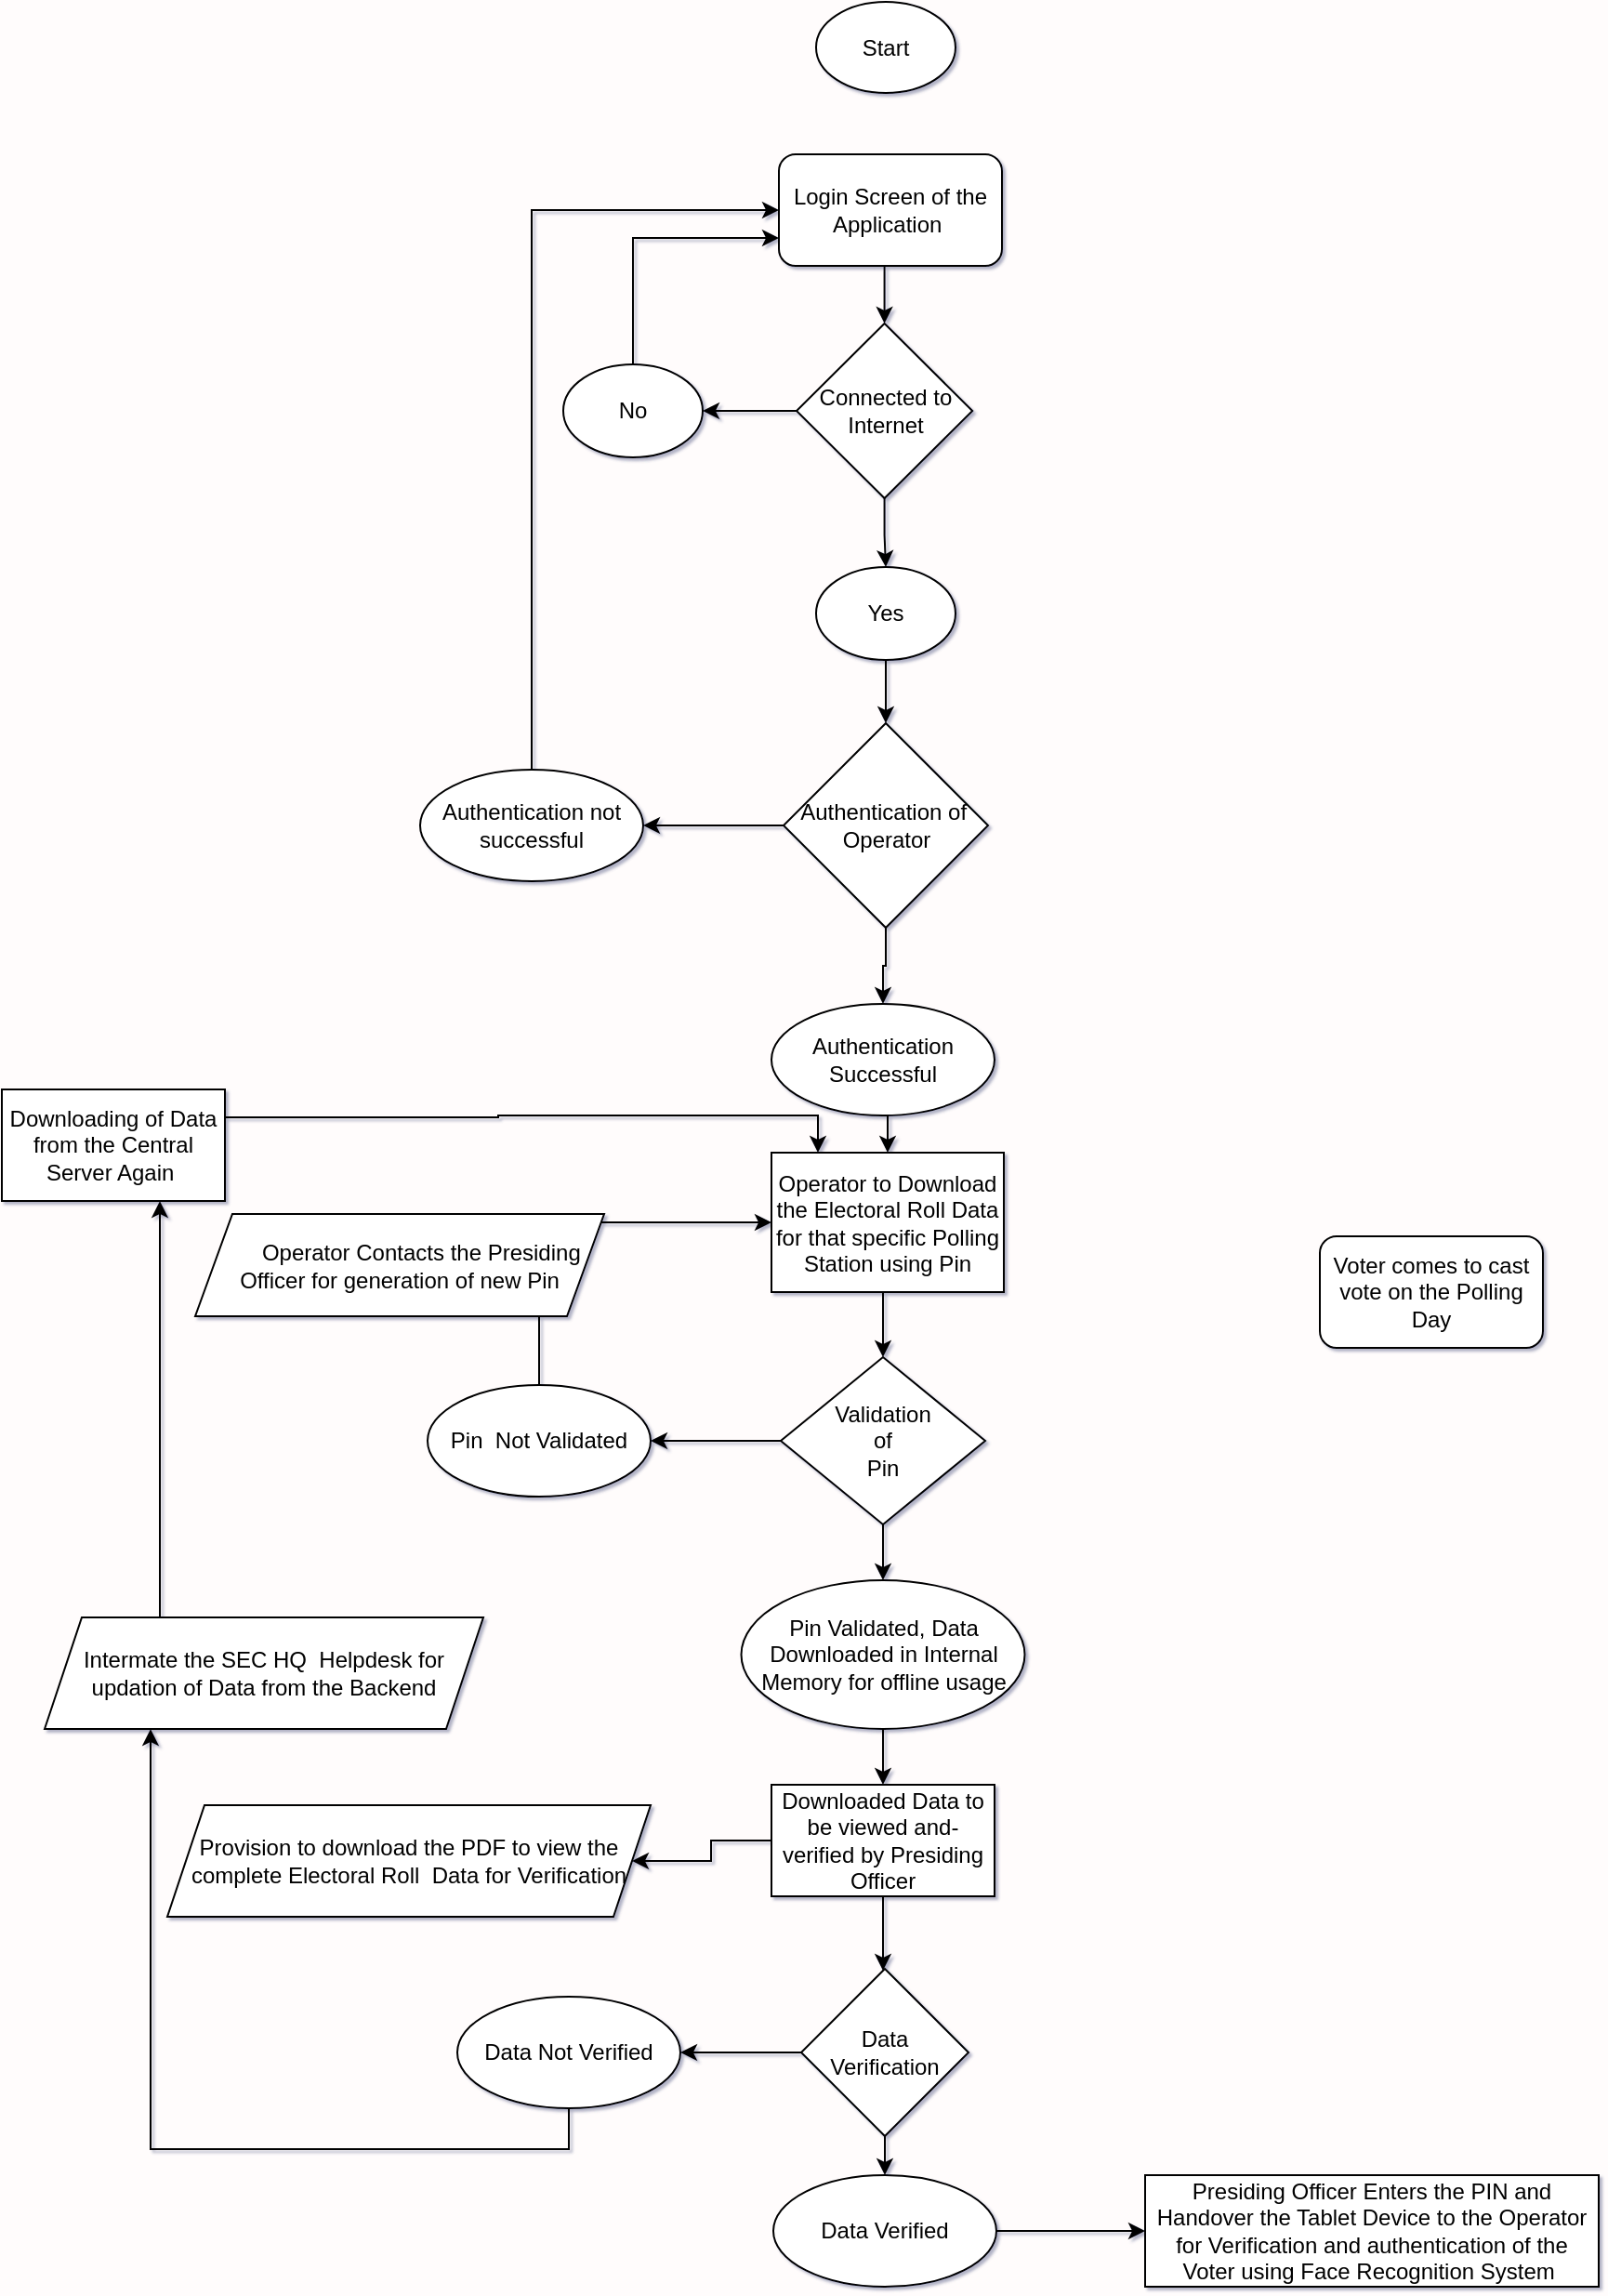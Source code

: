 <mxfile version="20.2.7" type="github" pages="2">
  <diagram name="Operator" id="c7558073-3199-34d8-9f00-42111426c3f3">
    <mxGraphModel dx="1776" dy="520" grid="1" gridSize="10" guides="1" tooltips="1" connect="1" arrows="1" fold="1" page="1" pageScale="1" pageWidth="827" pageHeight="1169" background="#FFFCFC" math="0" shadow="1">
      <root>
        <mxCell id="0" />
        <mxCell id="1" parent="0" />
        <mxCell id="mUlHBePX90zy0dekhjB--30" value="" style="group" parent="1" vertex="1" connectable="0">
          <mxGeometry x="-436" y="240" width="850" height="1229" as="geometry" />
        </mxCell>
        <mxCell id="GHdDQz3oRMxJ8-lzVNFq-96" value="Start" style="ellipse;whiteSpace=wrap;html=1;" parent="mUlHBePX90zy0dekhjB--30" vertex="1">
          <mxGeometry x="429" width="75" height="49" as="geometry" />
        </mxCell>
        <mxCell id="U76kP4Fe5ANsv7Z5IvLh-1" style="edgeStyle=orthogonalEdgeStyle;rounded=0;orthogonalLoop=1;jettySize=auto;html=1;exitX=0.5;exitY=1;exitDx=0;exitDy=0;entryX=0.5;entryY=0;entryDx=0;entryDy=0;" edge="1" parent="mUlHBePX90zy0dekhjB--30" source="GHdDQz3oRMxJ8-lzVNFq-98" target="mUlHBePX90zy0dekhjB--19">
          <mxGeometry relative="1" as="geometry" />
        </mxCell>
        <mxCell id="GHdDQz3oRMxJ8-lzVNFq-98" value="Login Screen of the Application&amp;nbsp;" style="rounded=1;whiteSpace=wrap;html=1;" parent="mUlHBePX90zy0dekhjB--30" vertex="1">
          <mxGeometry x="409" y="82" width="120" height="60" as="geometry" />
        </mxCell>
        <mxCell id="GHdDQz3oRMxJ8-lzVNFq-103" value="Authentication of&amp;nbsp;&lt;br&gt;Operator" style="rhombus;whiteSpace=wrap;html=1;" parent="mUlHBePX90zy0dekhjB--30" vertex="1">
          <mxGeometry x="411.5" y="388" width="110" height="110" as="geometry" />
        </mxCell>
        <mxCell id="mUlHBePX90zy0dekhjB--28" style="edgeStyle=orthogonalEdgeStyle;rounded=0;orthogonalLoop=1;jettySize=auto;html=1;exitX=0.5;exitY=0;exitDx=0;exitDy=0;entryX=0;entryY=0.5;entryDx=0;entryDy=0;fontSize=12;" parent="mUlHBePX90zy0dekhjB--30" source="GHdDQz3oRMxJ8-lzVNFq-106" target="GHdDQz3oRMxJ8-lzVNFq-98" edge="1">
          <mxGeometry relative="1" as="geometry" />
        </mxCell>
        <mxCell id="GHdDQz3oRMxJ8-lzVNFq-106" value="Authentication not successful" style="ellipse;whiteSpace=wrap;html=1;" parent="mUlHBePX90zy0dekhjB--30" vertex="1">
          <mxGeometry x="216" y="413" width="120" height="60" as="geometry" />
        </mxCell>
        <mxCell id="mUlHBePX90zy0dekhjB--25" style="edgeStyle=orthogonalEdgeStyle;rounded=0;orthogonalLoop=1;jettySize=auto;html=1;exitX=0;exitY=0.5;exitDx=0;exitDy=0;entryX=1;entryY=0.5;entryDx=0;entryDy=0;fontSize=12;" parent="mUlHBePX90zy0dekhjB--30" source="GHdDQz3oRMxJ8-lzVNFq-103" target="GHdDQz3oRMxJ8-lzVNFq-106" edge="1">
          <mxGeometry relative="1" as="geometry" />
        </mxCell>
        <mxCell id="mUlHBePX90zy0dekhjB--7" value="Intermate the SEC HQ&amp;nbsp; Helpdesk for updation of Data from the Backend" style="shape=parallelogram;perimeter=parallelogramPerimeter;whiteSpace=wrap;html=1;fixedSize=1;" parent="mUlHBePX90zy0dekhjB--30" vertex="1">
          <mxGeometry x="14" y="869" width="236" height="60" as="geometry" />
        </mxCell>
        <mxCell id="mUlHBePX90zy0dekhjB--16" value="" style="group;" parent="mUlHBePX90zy0dekhjB--30" vertex="1" connectable="0">
          <mxGeometry y="539" width="850" height="690" as="geometry" />
        </mxCell>
        <mxCell id="GHdDQz3oRMxJ8-lzVNFq-97" value="Voter comes to cast vote on the Polling Day" style="rounded=1;whiteSpace=wrap;html=1;" parent="mUlHBePX90zy0dekhjB--16" vertex="1">
          <mxGeometry x="700" y="125" width="120" height="60" as="geometry" />
        </mxCell>
        <mxCell id="GHdDQz3oRMxJ8-lzVNFq-100" value="Operator to Download the Electoral Roll Data for that specific Polling Station using Pin" style="rounded=0;whiteSpace=wrap;html=1;" parent="mUlHBePX90zy0dekhjB--16" vertex="1">
          <mxGeometry x="405" y="80" width="125" height="75" as="geometry" />
        </mxCell>
        <mxCell id="GHdDQz3oRMxJ8-lzVNFq-122" style="edgeStyle=orthogonalEdgeStyle;rounded=0;orthogonalLoop=1;jettySize=auto;html=1;exitX=0.5;exitY=1;exitDx=0;exitDy=0;entryX=0.5;entryY=0;entryDx=0;entryDy=0;fontSize=12;" parent="mUlHBePX90zy0dekhjB--16" source="GHdDQz3oRMxJ8-lzVNFq-104" target="GHdDQz3oRMxJ8-lzVNFq-100" edge="1">
          <mxGeometry relative="1" as="geometry" />
        </mxCell>
        <mxCell id="GHdDQz3oRMxJ8-lzVNFq-104" value="Authentication Successful" style="ellipse;whiteSpace=wrap;html=1;" parent="mUlHBePX90zy0dekhjB--16" vertex="1">
          <mxGeometry x="405" width="120" height="60" as="geometry" />
        </mxCell>
        <mxCell id="GHdDQz3oRMxJ8-lzVNFq-115" value="Validation&lt;br&gt;of&lt;br&gt;Pin" style="rhombus;whiteSpace=wrap;html=1;" parent="mUlHBePX90zy0dekhjB--16" vertex="1">
          <mxGeometry x="410" y="190" width="110" height="90" as="geometry" />
        </mxCell>
        <mxCell id="GHdDQz3oRMxJ8-lzVNFq-123" style="edgeStyle=orthogonalEdgeStyle;rounded=0;orthogonalLoop=1;jettySize=auto;html=1;exitX=0.5;exitY=1;exitDx=0;exitDy=0;entryX=0.5;entryY=0;entryDx=0;entryDy=0;fontSize=12;" parent="mUlHBePX90zy0dekhjB--16" source="GHdDQz3oRMxJ8-lzVNFq-100" target="GHdDQz3oRMxJ8-lzVNFq-115" edge="1">
          <mxGeometry relative="1" as="geometry" />
        </mxCell>
        <mxCell id="GHdDQz3oRMxJ8-lzVNFq-120" style="edgeStyle=orthogonalEdgeStyle;rounded=0;orthogonalLoop=1;jettySize=auto;html=1;exitX=0.5;exitY=0;exitDx=0;exitDy=0;entryX=0;entryY=0.5;entryDx=0;entryDy=0;fontSize=12;" parent="mUlHBePX90zy0dekhjB--16" source="GHdDQz3oRMxJ8-lzVNFq-116" target="GHdDQz3oRMxJ8-lzVNFq-100" edge="1">
          <mxGeometry relative="1" as="geometry" />
        </mxCell>
        <mxCell id="GHdDQz3oRMxJ8-lzVNFq-116" value="Pin&amp;nbsp; Not Validated" style="ellipse;whiteSpace=wrap;html=1;" parent="mUlHBePX90zy0dekhjB--16" vertex="1">
          <mxGeometry x="220" y="205" width="120" height="60" as="geometry" />
        </mxCell>
        <mxCell id="GHdDQz3oRMxJ8-lzVNFq-117" value="" style="edgeStyle=orthogonalEdgeStyle;rounded=0;orthogonalLoop=1;jettySize=auto;html=1;fontSize=12;" parent="mUlHBePX90zy0dekhjB--16" source="GHdDQz3oRMxJ8-lzVNFq-115" target="GHdDQz3oRMxJ8-lzVNFq-116" edge="1">
          <mxGeometry relative="1" as="geometry" />
        </mxCell>
        <mxCell id="GHdDQz3oRMxJ8-lzVNFq-118" value="Pin Validated, Data Downloaded in Internal Memory for offline usage" style="ellipse;whiteSpace=wrap;html=1;" parent="mUlHBePX90zy0dekhjB--16" vertex="1">
          <mxGeometry x="388.75" y="310" width="152.5" height="80" as="geometry" />
        </mxCell>
        <mxCell id="GHdDQz3oRMxJ8-lzVNFq-119" value="" style="edgeStyle=orthogonalEdgeStyle;rounded=0;orthogonalLoop=1;jettySize=auto;html=1;fontSize=12;" parent="mUlHBePX90zy0dekhjB--16" source="GHdDQz3oRMxJ8-lzVNFq-115" target="GHdDQz3oRMxJ8-lzVNFq-118" edge="1">
          <mxGeometry relative="1" as="geometry" />
        </mxCell>
        <mxCell id="GHdDQz3oRMxJ8-lzVNFq-121" value="&amp;nbsp; &amp;nbsp; &amp;nbsp; &amp;nbsp;Operator Contacts the Presiding Officer for generation of new Pin" style="shape=parallelogram;perimeter=parallelogramPerimeter;whiteSpace=wrap;html=1;fixedSize=1;fontSize=12;" parent="mUlHBePX90zy0dekhjB--16" vertex="1">
          <mxGeometry x="95" y="113" width="220" height="55" as="geometry" />
        </mxCell>
        <mxCell id="mUlHBePX90zy0dekhjB--2" style="edgeStyle=orthogonalEdgeStyle;rounded=0;orthogonalLoop=1;jettySize=auto;html=1;exitX=0.5;exitY=1;exitDx=0;exitDy=0;fontSize=12;" parent="mUlHBePX90zy0dekhjB--16" source="GHdDQz3oRMxJ8-lzVNFq-128" edge="1">
          <mxGeometry relative="1" as="geometry">
            <mxPoint x="465" y="520" as="targetPoint" />
          </mxGeometry>
        </mxCell>
        <mxCell id="GHdDQz3oRMxJ8-lzVNFq-128" value="Downloaded Data to be viewed and- verified by Presiding Officer" style="rounded=0;whiteSpace=wrap;html=1;fontSize=12;" parent="mUlHBePX90zy0dekhjB--16" vertex="1">
          <mxGeometry x="405" y="420" width="120" height="60" as="geometry" />
        </mxCell>
        <mxCell id="GHdDQz3oRMxJ8-lzVNFq-130" style="edgeStyle=orthogonalEdgeStyle;rounded=0;orthogonalLoop=1;jettySize=auto;html=1;exitX=0.5;exitY=1;exitDx=0;exitDy=0;entryX=0.5;entryY=0;entryDx=0;entryDy=0;fontSize=12;" parent="mUlHBePX90zy0dekhjB--16" source="GHdDQz3oRMxJ8-lzVNFq-118" target="GHdDQz3oRMxJ8-lzVNFq-128" edge="1">
          <mxGeometry relative="1" as="geometry" />
        </mxCell>
        <mxCell id="GHdDQz3oRMxJ8-lzVNFq-129" value="Provision to download the PDF to view the complete Electoral Roll&amp;nbsp; Data for Verification" style="shape=parallelogram;perimeter=parallelogramPerimeter;whiteSpace=wrap;html=1;fixedSize=1;fontSize=12;" parent="mUlHBePX90zy0dekhjB--16" vertex="1">
          <mxGeometry x="80" y="431" width="260" height="60" as="geometry" />
        </mxCell>
        <mxCell id="GHdDQz3oRMxJ8-lzVNFq-133" style="edgeStyle=orthogonalEdgeStyle;rounded=0;orthogonalLoop=1;jettySize=auto;html=1;exitX=0;exitY=0.5;exitDx=0;exitDy=0;entryX=1;entryY=0.5;entryDx=0;entryDy=0;fontSize=12;" parent="mUlHBePX90zy0dekhjB--16" source="GHdDQz3oRMxJ8-lzVNFq-128" target="GHdDQz3oRMxJ8-lzVNFq-129" edge="1">
          <mxGeometry relative="1" as="geometry" />
        </mxCell>
        <mxCell id="mUlHBePX90zy0dekhjB--1" value="Data &lt;br&gt;Verification" style="rhombus;whiteSpace=wrap;html=1;fontSize=12;" parent="mUlHBePX90zy0dekhjB--16" vertex="1">
          <mxGeometry x="421" y="519" width="90" height="90" as="geometry" />
        </mxCell>
        <mxCell id="mUlHBePX90zy0dekhjB--3" value="Data Not Verified" style="ellipse;whiteSpace=wrap;html=1;" parent="mUlHBePX90zy0dekhjB--16" vertex="1">
          <mxGeometry x="236" y="534" width="120" height="60" as="geometry" />
        </mxCell>
        <mxCell id="mUlHBePX90zy0dekhjB--4" value="" style="edgeStyle=orthogonalEdgeStyle;rounded=0;orthogonalLoop=1;jettySize=auto;html=1;fontSize=12;" parent="mUlHBePX90zy0dekhjB--16" source="mUlHBePX90zy0dekhjB--1" target="mUlHBePX90zy0dekhjB--3" edge="1">
          <mxGeometry relative="1" as="geometry" />
        </mxCell>
        <mxCell id="mUlHBePX90zy0dekhjB--5" value="Data Verified" style="ellipse;whiteSpace=wrap;html=1;" parent="mUlHBePX90zy0dekhjB--16" vertex="1">
          <mxGeometry x="406" y="630" width="120" height="60" as="geometry" />
        </mxCell>
        <mxCell id="mUlHBePX90zy0dekhjB--6" value="" style="edgeStyle=orthogonalEdgeStyle;rounded=0;orthogonalLoop=1;jettySize=auto;html=1;fontSize=12;" parent="mUlHBePX90zy0dekhjB--16" source="mUlHBePX90zy0dekhjB--1" target="mUlHBePX90zy0dekhjB--5" edge="1">
          <mxGeometry relative="1" as="geometry" />
        </mxCell>
        <mxCell id="mUlHBePX90zy0dekhjB--11" style="edgeStyle=orthogonalEdgeStyle;rounded=0;orthogonalLoop=1;jettySize=auto;html=1;exitX=1;exitY=0.25;exitDx=0;exitDy=0;entryX=0.2;entryY=0;entryDx=0;entryDy=0;entryPerimeter=0;fontSize=12;" parent="mUlHBePX90zy0dekhjB--16" source="mUlHBePX90zy0dekhjB--9" target="GHdDQz3oRMxJ8-lzVNFq-100" edge="1">
          <mxGeometry relative="1" as="geometry" />
        </mxCell>
        <mxCell id="mUlHBePX90zy0dekhjB--12" value="Presiding Officer Enters the PIN and Handover the Tablet Device to the Operator for Verification and authentication of the Voter using Face Recognition System&amp;nbsp;" style="whiteSpace=wrap;html=1;" parent="mUlHBePX90zy0dekhjB--16" vertex="1">
          <mxGeometry x="606" y="630" width="244" height="60" as="geometry" />
        </mxCell>
        <mxCell id="mUlHBePX90zy0dekhjB--13" value="" style="edgeStyle=orthogonalEdgeStyle;rounded=0;orthogonalLoop=1;jettySize=auto;html=1;fontSize=12;" parent="mUlHBePX90zy0dekhjB--16" source="mUlHBePX90zy0dekhjB--5" target="mUlHBePX90zy0dekhjB--12" edge="1">
          <mxGeometry relative="1" as="geometry" />
        </mxCell>
        <mxCell id="mUlHBePX90zy0dekhjB--9" value="Downloading of Data from the Central Server Again&amp;nbsp;" style="whiteSpace=wrap;html=1;" parent="mUlHBePX90zy0dekhjB--16" vertex="1">
          <mxGeometry x="-9" y="46" width="120" height="60" as="geometry" />
        </mxCell>
        <mxCell id="mUlHBePX90zy0dekhjB--29" style="edgeStyle=orthogonalEdgeStyle;rounded=0;orthogonalLoop=1;jettySize=auto;html=1;exitX=0.5;exitY=1;exitDx=0;exitDy=0;entryX=0.5;entryY=0;entryDx=0;entryDy=0;fontSize=12;" parent="mUlHBePX90zy0dekhjB--30" source="GHdDQz3oRMxJ8-lzVNFq-103" target="GHdDQz3oRMxJ8-lzVNFq-104" edge="1">
          <mxGeometry relative="1" as="geometry" />
        </mxCell>
        <mxCell id="mUlHBePX90zy0dekhjB--8" value="" style="edgeStyle=orthogonalEdgeStyle;rounded=0;orthogonalLoop=1;jettySize=auto;html=1;fontSize=12;" parent="mUlHBePX90zy0dekhjB--30" source="mUlHBePX90zy0dekhjB--3" target="mUlHBePX90zy0dekhjB--7" edge="1">
          <mxGeometry relative="1" as="geometry">
            <Array as="points">
              <mxPoint x="71" y="1155" />
            </Array>
          </mxGeometry>
        </mxCell>
        <mxCell id="mUlHBePX90zy0dekhjB--19" value="Connected to Internet" style="rhombus;whiteSpace=wrap;html=1;fontSize=12;" parent="mUlHBePX90zy0dekhjB--30" vertex="1">
          <mxGeometry x="418.5" y="173" width="94.59" height="94" as="geometry" />
        </mxCell>
        <mxCell id="mUlHBePX90zy0dekhjB--10" value="" style="edgeStyle=orthogonalEdgeStyle;rounded=0;orthogonalLoop=1;jettySize=auto;html=1;fontSize=12;" parent="mUlHBePX90zy0dekhjB--30" source="mUlHBePX90zy0dekhjB--7" target="mUlHBePX90zy0dekhjB--9" edge="1">
          <mxGeometry relative="1" as="geometry">
            <Array as="points">
              <mxPoint x="76" y="774" />
              <mxPoint x="76" y="774" />
            </Array>
          </mxGeometry>
        </mxCell>
        <mxCell id="mUlHBePX90zy0dekhjB--24" style="edgeStyle=orthogonalEdgeStyle;rounded=0;orthogonalLoop=1;jettySize=auto;html=1;exitX=0.5;exitY=1;exitDx=0;exitDy=0;entryX=0.5;entryY=0;entryDx=0;entryDy=0;fontSize=12;" parent="mUlHBePX90zy0dekhjB--30" source="mUlHBePX90zy0dekhjB--21" target="GHdDQz3oRMxJ8-lzVNFq-103" edge="1">
          <mxGeometry relative="1" as="geometry" />
        </mxCell>
        <mxCell id="mUlHBePX90zy0dekhjB--21" value="Yes" style="ellipse;whiteSpace=wrap;html=1;fontSize=12;" parent="mUlHBePX90zy0dekhjB--30" vertex="1">
          <mxGeometry x="429" y="304" width="75" height="50" as="geometry" />
        </mxCell>
        <mxCell id="mUlHBePX90zy0dekhjB--23" style="edgeStyle=orthogonalEdgeStyle;rounded=0;orthogonalLoop=1;jettySize=auto;html=1;exitX=0.5;exitY=1;exitDx=0;exitDy=0;fontSize=12;" parent="mUlHBePX90zy0dekhjB--30" source="mUlHBePX90zy0dekhjB--19" target="mUlHBePX90zy0dekhjB--21" edge="1">
          <mxGeometry relative="1" as="geometry" />
        </mxCell>
        <mxCell id="U76kP4Fe5ANsv7Z5IvLh-2" style="edgeStyle=orthogonalEdgeStyle;rounded=0;orthogonalLoop=1;jettySize=auto;html=1;exitX=0.5;exitY=0;exitDx=0;exitDy=0;entryX=0;entryY=0.75;entryDx=0;entryDy=0;" edge="1" parent="mUlHBePX90zy0dekhjB--30" source="mUlHBePX90zy0dekhjB--22" target="GHdDQz3oRMxJ8-lzVNFq-98">
          <mxGeometry relative="1" as="geometry" />
        </mxCell>
        <mxCell id="mUlHBePX90zy0dekhjB--22" value="No" style="ellipse;whiteSpace=wrap;html=1;fontSize=12;" parent="mUlHBePX90zy0dekhjB--30" vertex="1">
          <mxGeometry x="293" y="195" width="75" height="50" as="geometry" />
        </mxCell>
        <mxCell id="mUlHBePX90zy0dekhjB--26" style="edgeStyle=orthogonalEdgeStyle;rounded=0;orthogonalLoop=1;jettySize=auto;html=1;exitX=0;exitY=0.5;exitDx=0;exitDy=0;entryX=1;entryY=0.5;entryDx=0;entryDy=0;fontSize=12;" parent="mUlHBePX90zy0dekhjB--30" source="mUlHBePX90zy0dekhjB--19" target="mUlHBePX90zy0dekhjB--22" edge="1">
          <mxGeometry relative="1" as="geometry" />
        </mxCell>
      </root>
    </mxGraphModel>
  </diagram>
  <diagram id="RlYxuOjdtr7DHh3LUo6h" name="Voter">
    <mxGraphModel dx="1220" dy="669" grid="1" gridSize="10" guides="1" tooltips="1" connect="1" arrows="1" fold="1" page="1" pageScale="1" pageWidth="850" pageHeight="1100" background="none" math="0" shadow="1">
      <root>
        <mxCell id="0" />
        <mxCell id="1" parent="0" />
        <mxCell id="zMOr3xyqeq_bbGQRhSPb-4" value="" style="edgeStyle=orthogonalEdgeStyle;rounded=0;orthogonalLoop=1;jettySize=auto;html=1;" edge="1" parent="1" source="zMOr3xyqeq_bbGQRhSPb-2" target="zMOr3xyqeq_bbGQRhSPb-3">
          <mxGeometry relative="1" as="geometry" />
        </mxCell>
        <mxCell id="zMOr3xyqeq_bbGQRhSPb-2" value="Voter Visits the Polling Booth for casting Vote" style="ellipse;whiteSpace=wrap;html=1;fillColor=#ffe6cc;strokeColor=#d79b00;" vertex="1" parent="1">
          <mxGeometry x="360" y="20" width="120" height="80" as="geometry" />
        </mxCell>
        <mxCell id="zMOr3xyqeq_bbGQRhSPb-8" value="" style="edgeStyle=orthogonalEdgeStyle;rounded=0;orthogonalLoop=1;jettySize=auto;html=1;" edge="1" parent="1" source="zMOr3xyqeq_bbGQRhSPb-3" target="zMOr3xyqeq_bbGQRhSPb-7">
          <mxGeometry relative="1" as="geometry" />
        </mxCell>
        <mxCell id="zMOr3xyqeq_bbGQRhSPb-10" value="" style="edgeStyle=orthogonalEdgeStyle;rounded=0;orthogonalLoop=1;jettySize=auto;html=1;" edge="1" parent="1" source="zMOr3xyqeq_bbGQRhSPb-3" target="zMOr3xyqeq_bbGQRhSPb-9">
          <mxGeometry relative="1" as="geometry" />
        </mxCell>
        <mxCell id="zMOr3xyqeq_bbGQRhSPb-12" value="" style="edgeStyle=orthogonalEdgeStyle;rounded=0;orthogonalLoop=1;jettySize=auto;html=1;" edge="1" parent="1" source="zMOr3xyqeq_bbGQRhSPb-3" target="zMOr3xyqeq_bbGQRhSPb-11">
          <mxGeometry relative="1" as="geometry" />
        </mxCell>
        <mxCell id="zMOr3xyqeq_bbGQRhSPb-3" value="EPIC Number /&lt;br&gt;Voting Slip Available&amp;nbsp;" style="rhombus;whiteSpace=wrap;html=1;" vertex="1" parent="1">
          <mxGeometry x="350" y="140" width="140" height="120" as="geometry" />
        </mxCell>
        <mxCell id="zMOr3xyqeq_bbGQRhSPb-7" value="Operator asks for EPIC Number or Voter Slip for verifying the candidate in the Electoral Roll Data" style="shape=parallelogram;perimeter=parallelogramPerimeter;whiteSpace=wrap;html=1;fixedSize=1;" vertex="1" parent="1">
          <mxGeometry x="20" y="170" width="290" height="60" as="geometry" />
        </mxCell>
        <mxCell id="9AZgSfdLY5VxS2SZ-R8a-2" value="" style="edgeStyle=orthogonalEdgeStyle;rounded=0;orthogonalLoop=1;jettySize=auto;html=1;" edge="1" parent="1" source="zMOr3xyqeq_bbGQRhSPb-9" target="9AZgSfdLY5VxS2SZ-R8a-1">
          <mxGeometry relative="1" as="geometry" />
        </mxCell>
        <mxCell id="zMOr3xyqeq_bbGQRhSPb-9" value="Not Available" style="ellipse;whiteSpace=wrap;html=1;" vertex="1" parent="1">
          <mxGeometry x="540" y="170" width="120" height="60" as="geometry" />
        </mxCell>
        <mxCell id="zMOr3xyqeq_bbGQRhSPb-14" value="" style="edgeStyle=orthogonalEdgeStyle;rounded=0;orthogonalLoop=1;jettySize=auto;html=1;" edge="1" parent="1" source="zMOr3xyqeq_bbGQRhSPb-11" target="zMOr3xyqeq_bbGQRhSPb-13">
          <mxGeometry relative="1" as="geometry" />
        </mxCell>
        <mxCell id="zMOr3xyqeq_bbGQRhSPb-11" value="Available" style="ellipse;whiteSpace=wrap;html=1;" vertex="1" parent="1">
          <mxGeometry x="360" y="310" width="120" height="60" as="geometry" />
        </mxCell>
        <mxCell id="zMOr3xyqeq_bbGQRhSPb-18" value="" style="edgeStyle=orthogonalEdgeStyle;rounded=0;orthogonalLoop=1;jettySize=auto;html=1;" edge="1" parent="1" source="zMOr3xyqeq_bbGQRhSPb-13" target="zMOr3xyqeq_bbGQRhSPb-17">
          <mxGeometry relative="1" as="geometry" />
        </mxCell>
        <mxCell id="zMOr3xyqeq_bbGQRhSPb-13" value="Operator Searches the EPIC Number or Voter Slip number in the Application" style="whiteSpace=wrap;html=1;" vertex="1" parent="1">
          <mxGeometry x="310" y="450" width="220" height="60" as="geometry" />
        </mxCell>
        <mxCell id="zMOr3xyqeq_bbGQRhSPb-20" value="" style="edgeStyle=orthogonalEdgeStyle;rounded=0;orthogonalLoop=1;jettySize=auto;html=1;" edge="1" parent="1" source="zMOr3xyqeq_bbGQRhSPb-17" target="zMOr3xyqeq_bbGQRhSPb-19">
          <mxGeometry relative="1" as="geometry" />
        </mxCell>
        <mxCell id="zMOr3xyqeq_bbGQRhSPb-22" value="" style="edgeStyle=orthogonalEdgeStyle;rounded=0;orthogonalLoop=1;jettySize=auto;html=1;" edge="1" parent="1" source="zMOr3xyqeq_bbGQRhSPb-17" target="zMOr3xyqeq_bbGQRhSPb-21">
          <mxGeometry relative="1" as="geometry" />
        </mxCell>
        <mxCell id="zMOr3xyqeq_bbGQRhSPb-17" value="Voter&amp;nbsp;&lt;br&gt;Found" style="rhombus;whiteSpace=wrap;html=1;" vertex="1" parent="1">
          <mxGeometry x="370" y="580" width="100" height="80" as="geometry" />
        </mxCell>
        <mxCell id="zMOr3xyqeq_bbGQRhSPb-24" value="" style="edgeStyle=orthogonalEdgeStyle;rounded=0;orthogonalLoop=1;jettySize=auto;html=1;" edge="1" parent="1" source="zMOr3xyqeq_bbGQRhSPb-19" target="zMOr3xyqeq_bbGQRhSPb-23">
          <mxGeometry relative="1" as="geometry" />
        </mxCell>
        <mxCell id="zMOr3xyqeq_bbGQRhSPb-19" value="Yes" style="ellipse;whiteSpace=wrap;html=1;" vertex="1" parent="1">
          <mxGeometry x="360" y="690" width="120" height="60" as="geometry" />
        </mxCell>
        <mxCell id="9AZgSfdLY5VxS2SZ-R8a-79" style="edgeStyle=orthogonalEdgeStyle;rounded=0;orthogonalLoop=1;jettySize=auto;html=1;exitX=1;exitY=0.5;exitDx=0;exitDy=0;entryX=0;entryY=0.5;entryDx=0;entryDy=0;" edge="1" parent="1" source="zMOr3xyqeq_bbGQRhSPb-21" target="9AZgSfdLY5VxS2SZ-R8a-7">
          <mxGeometry relative="1" as="geometry">
            <Array as="points">
              <mxPoint x="895" y="620" />
              <mxPoint x="895" y="1080" />
              <mxPoint x="1130" y="1080" />
            </Array>
          </mxGeometry>
        </mxCell>
        <mxCell id="zMOr3xyqeq_bbGQRhSPb-21" value="No" style="ellipse;whiteSpace=wrap;html=1;" vertex="1" parent="1">
          <mxGeometry x="540" y="590" width="120" height="60" as="geometry" />
        </mxCell>
        <mxCell id="zMOr3xyqeq_bbGQRhSPb-26" value="" style="edgeStyle=orthogonalEdgeStyle;rounded=0;orthogonalLoop=1;jettySize=auto;html=1;" edge="1" parent="1" source="zMOr3xyqeq_bbGQRhSPb-23" target="zMOr3xyqeq_bbGQRhSPb-25">
          <mxGeometry relative="1" as="geometry" />
        </mxCell>
        <mxCell id="zMOr3xyqeq_bbGQRhSPb-23" value="Operator Initiates the Authentication Process using the Mobile Application" style="whiteSpace=wrap;html=1;" vertex="1" parent="1">
          <mxGeometry x="315" y="790" width="210" height="60" as="geometry" />
        </mxCell>
        <mxCell id="zMOr3xyqeq_bbGQRhSPb-30" value="" style="edgeStyle=orthogonalEdgeStyle;rounded=0;orthogonalLoop=1;jettySize=auto;html=1;" edge="1" parent="1" source="zMOr3xyqeq_bbGQRhSPb-25" target="zMOr3xyqeq_bbGQRhSPb-29">
          <mxGeometry relative="1" as="geometry" />
        </mxCell>
        <mxCell id="zMOr3xyqeq_bbGQRhSPb-32" value="" style="edgeStyle=orthogonalEdgeStyle;rounded=0;orthogonalLoop=1;jettySize=auto;html=1;" edge="1" parent="1" source="zMOr3xyqeq_bbGQRhSPb-25" target="zMOr3xyqeq_bbGQRhSPb-31">
          <mxGeometry relative="1" as="geometry" />
        </mxCell>
        <mxCell id="zMOr3xyqeq_bbGQRhSPb-25" value="Photo Available" style="ellipse;whiteSpace=wrap;html=1;" vertex="1" parent="1">
          <mxGeometry x="360" y="900" width="120" height="60" as="geometry" />
        </mxCell>
        <mxCell id="9AZgSfdLY5VxS2SZ-R8a-28" value="" style="edgeStyle=orthogonalEdgeStyle;rounded=0;orthogonalLoop=1;jettySize=auto;html=1;" edge="1" parent="1" source="zMOr3xyqeq_bbGQRhSPb-29" target="9AZgSfdLY5VxS2SZ-R8a-27">
          <mxGeometry relative="1" as="geometry" />
        </mxCell>
        <mxCell id="zMOr3xyqeq_bbGQRhSPb-29" value="Yes" style="rhombus;whiteSpace=wrap;html=1;" vertex="1" parent="1">
          <mxGeometry x="380" y="1000" width="80" height="80" as="geometry" />
        </mxCell>
        <mxCell id="9AZgSfdLY5VxS2SZ-R8a-31" value="" style="edgeStyle=orthogonalEdgeStyle;rounded=0;orthogonalLoop=1;jettySize=auto;html=1;" edge="1" parent="1" source="zMOr3xyqeq_bbGQRhSPb-31" target="9AZgSfdLY5VxS2SZ-R8a-30">
          <mxGeometry relative="1" as="geometry" />
        </mxCell>
        <mxCell id="zMOr3xyqeq_bbGQRhSPb-31" value="No" style="ellipse;whiteSpace=wrap;html=1;" vertex="1" parent="1">
          <mxGeometry x="547.63" y="900" width="120" height="60" as="geometry" />
        </mxCell>
        <mxCell id="9AZgSfdLY5VxS2SZ-R8a-4" value="" style="edgeStyle=orthogonalEdgeStyle;rounded=0;orthogonalLoop=1;jettySize=auto;html=1;" edge="1" parent="1" source="9AZgSfdLY5VxS2SZ-R8a-1" target="9AZgSfdLY5VxS2SZ-R8a-3">
          <mxGeometry relative="1" as="geometry" />
        </mxCell>
        <mxCell id="9AZgSfdLY5VxS2SZ-R8a-23" style="edgeStyle=orthogonalEdgeStyle;rounded=0;orthogonalLoop=1;jettySize=auto;html=1;exitX=0.5;exitY=1;exitDx=0;exitDy=0;entryX=1;entryY=0.5;entryDx=0;entryDy=0;" edge="1" parent="1" source="9AZgSfdLY5VxS2SZ-R8a-1" target="zMOr3xyqeq_bbGQRhSPb-19">
          <mxGeometry relative="1" as="geometry" />
        </mxCell>
        <mxCell id="9AZgSfdLY5VxS2SZ-R8a-1" value="Search the candidate in the Electoral Data based on name, age, photo etc." style="whiteSpace=wrap;html=1;" vertex="1" parent="1">
          <mxGeometry x="740" y="170" width="160" height="60" as="geometry" />
        </mxCell>
        <mxCell id="9AZgSfdLY5VxS2SZ-R8a-8" value="" style="edgeStyle=orthogonalEdgeStyle;rounded=0;orthogonalLoop=1;jettySize=auto;html=1;" edge="1" parent="1" source="9AZgSfdLY5VxS2SZ-R8a-3" target="9AZgSfdLY5VxS2SZ-R8a-7">
          <mxGeometry relative="1" as="geometry" />
        </mxCell>
        <mxCell id="9AZgSfdLY5VxS2SZ-R8a-3" value="Voter Not Found" style="ellipse;whiteSpace=wrap;html=1;" vertex="1" parent="1">
          <mxGeometry x="1000" y="170" width="120" height="60" as="geometry" />
        </mxCell>
        <mxCell id="9AZgSfdLY5VxS2SZ-R8a-24" value="Voter Found" style="ellipse;whiteSpace=wrap;html=1;" vertex="1" parent="1">
          <mxGeometry x="760" y="465" width="120" height="80" as="geometry" />
        </mxCell>
        <mxCell id="9AZgSfdLY5VxS2SZ-R8a-85" style="edgeStyle=orthogonalEdgeStyle;rounded=0;orthogonalLoop=1;jettySize=auto;html=1;exitX=0.5;exitY=1;exitDx=0;exitDy=0;entryX=0.5;entryY=0;entryDx=0;entryDy=0;" edge="1" parent="1" source="9AZgSfdLY5VxS2SZ-R8a-27" target="9AZgSfdLY5VxS2SZ-R8a-76">
          <mxGeometry relative="1" as="geometry" />
        </mxCell>
        <mxCell id="9AZgSfdLY5VxS2SZ-R8a-27" value="Capture the Photo&amp;nbsp;" style="whiteSpace=wrap;html=1;" vertex="1" parent="1">
          <mxGeometry x="360" y="1120" width="120" height="40" as="geometry" />
        </mxCell>
        <mxCell id="9AZgSfdLY5VxS2SZ-R8a-77" style="edgeStyle=orthogonalEdgeStyle;rounded=0;orthogonalLoop=1;jettySize=auto;html=1;exitX=1;exitY=0.5;exitDx=0;exitDy=0;" edge="1" parent="1" source="9AZgSfdLY5VxS2SZ-R8a-30">
          <mxGeometry relative="1" as="geometry">
            <mxPoint x="1130" y="1020" as="targetPoint" />
          </mxGeometry>
        </mxCell>
        <mxCell id="9AZgSfdLY5VxS2SZ-R8a-30" value="Capture the Photo of the Voter&amp;nbsp;" style="whiteSpace=wrap;html=1;" vertex="1" parent="1">
          <mxGeometry x="730" y="950" width="250" height="100" as="geometry" />
        </mxCell>
        <mxCell id="9AZgSfdLY5VxS2SZ-R8a-75" value="" style="edgeStyle=orthogonalEdgeStyle;rounded=0;orthogonalLoop=1;jettySize=auto;html=1;" edge="1" parent="1" source="9AZgSfdLY5VxS2SZ-R8a-59" target="9AZgSfdLY5VxS2SZ-R8a-74">
          <mxGeometry relative="1" as="geometry" />
        </mxCell>
        <mxCell id="9AZgSfdLY5VxS2SZ-R8a-82" style="edgeStyle=orthogonalEdgeStyle;rounded=0;orthogonalLoop=1;jettySize=auto;html=1;exitX=1;exitY=0.5;exitDx=0;exitDy=0;entryX=0.5;entryY=0;entryDx=0;entryDy=0;" edge="1" parent="1" source="9AZgSfdLY5VxS2SZ-R8a-59" target="9AZgSfdLY5VxS2SZ-R8a-81">
          <mxGeometry relative="1" as="geometry" />
        </mxCell>
        <mxCell id="9AZgSfdLY5VxS2SZ-R8a-59" value="Perform Authentication i.e. Match the Captured Photo with the EPIC PHOTO" style="whiteSpace=wrap;html=1;" vertex="1" parent="1">
          <mxGeometry x="305.5" y="1470" width="229" height="94.5" as="geometry" />
        </mxCell>
        <mxCell id="9AZgSfdLY5VxS2SZ-R8a-63" style="edgeStyle=orthogonalEdgeStyle;rounded=0;orthogonalLoop=1;jettySize=auto;html=1;exitX=0.5;exitY=1;exitDx=0;exitDy=0;entryX=0.5;entryY=0;entryDx=0;entryDy=0;" edge="1" parent="1" source="9AZgSfdLY5VxS2SZ-R8a-61" target="9AZgSfdLY5VxS2SZ-R8a-59">
          <mxGeometry relative="1" as="geometry" />
        </mxCell>
        <mxCell id="9AZgSfdLY5VxS2SZ-R8a-61" value="Internet Available" style="ellipse;whiteSpace=wrap;html=1;" vertex="1" parent="1">
          <mxGeometry x="360" y="1360" width="120" height="60" as="geometry" />
        </mxCell>
        <mxCell id="VhGnKwX6kAZQi_XrQKIG-2" style="edgeStyle=orthogonalEdgeStyle;rounded=0;orthogonalLoop=1;jettySize=auto;html=1;exitX=0.5;exitY=1;exitDx=0;exitDy=0;entryX=0.302;entryY=-0.035;entryDx=0;entryDy=0;entryPerimeter=0;" edge="1" parent="1" source="9AZgSfdLY5VxS2SZ-R8a-74" target="9AZgSfdLY5VxS2SZ-R8a-87">
          <mxGeometry relative="1" as="geometry" />
        </mxCell>
        <mxCell id="9AZgSfdLY5VxS2SZ-R8a-74" value="If the Photo matches with the existing EPIC PHOTO" style="ellipse;whiteSpace=wrap;html=1;" vertex="1" parent="1">
          <mxGeometry x="287.25" y="1620" width="265.5" height="78.25" as="geometry" />
        </mxCell>
        <mxCell id="VhGnKwX6kAZQi_XrQKIG-1" style="edgeStyle=orthogonalEdgeStyle;rounded=0;orthogonalLoop=1;jettySize=auto;html=1;exitX=0.5;exitY=1;exitDx=0;exitDy=0;entryX=0.5;entryY=0;entryDx=0;entryDy=0;" edge="1" parent="1" source="9AZgSfdLY5VxS2SZ-R8a-76" target="9AZgSfdLY5VxS2SZ-R8a-61">
          <mxGeometry relative="1" as="geometry" />
        </mxCell>
        <mxCell id="VhGnKwX6kAZQi_XrQKIG-11" style="edgeStyle=orthogonalEdgeStyle;rounded=0;orthogonalLoop=1;jettySize=auto;html=1;exitX=1;exitY=0.5;exitDx=0;exitDy=0;entryX=0;entryY=0.5;entryDx=0;entryDy=0;" edge="1" parent="1" source="9AZgSfdLY5VxS2SZ-R8a-76" target="VhGnKwX6kAZQi_XrQKIG-9">
          <mxGeometry relative="1" as="geometry" />
        </mxCell>
        <mxCell id="9AZgSfdLY5VxS2SZ-R8a-76" value="check for Internet Connectivity" style="rhombus;whiteSpace=wrap;html=1;" vertex="1" parent="1">
          <mxGeometry x="350" y="1210" width="140" height="95" as="geometry" />
        </mxCell>
        <mxCell id="9AZgSfdLY5VxS2SZ-R8a-78" value="" style="group" vertex="1" connectable="0" parent="1">
          <mxGeometry x="1090" y="978.25" width="1300" height="720" as="geometry" />
        </mxCell>
        <mxCell id="9AZgSfdLY5VxS2SZ-R8a-7" value="Register the Voter by capturing the Photo along with document proof like Aadhaar card,, pan card , time of registration and lace or polling booth where registered." style="whiteSpace=wrap;html=1;fillColor=#e1d5e7;strokeColor=#9673a6;" vertex="1" parent="9AZgSfdLY5VxS2SZ-R8a-78">
          <mxGeometry width="360" height="130" as="geometry" />
        </mxCell>
        <mxCell id="9AZgSfdLY5VxS2SZ-R8a-9" value="check for Internet Connectivity" style="rhombus;whiteSpace=wrap;html=1;" vertex="1" parent="9AZgSfdLY5VxS2SZ-R8a-78">
          <mxGeometry x="140" y="235" width="140" height="95" as="geometry" />
        </mxCell>
        <mxCell id="9AZgSfdLY5VxS2SZ-R8a-10" value="" style="edgeStyle=orthogonalEdgeStyle;rounded=0;orthogonalLoop=1;jettySize=auto;html=1;" edge="1" parent="9AZgSfdLY5VxS2SZ-R8a-78" source="9AZgSfdLY5VxS2SZ-R8a-7" target="9AZgSfdLY5VxS2SZ-R8a-9">
          <mxGeometry relative="1" as="geometry" />
        </mxCell>
        <mxCell id="9AZgSfdLY5VxS2SZ-R8a-11" value="Internet Available" style="ellipse;whiteSpace=wrap;html=1;" vertex="1" parent="9AZgSfdLY5VxS2SZ-R8a-78">
          <mxGeometry x="150" y="360" width="120" height="60" as="geometry" />
        </mxCell>
        <mxCell id="9AZgSfdLY5VxS2SZ-R8a-12" value="" style="edgeStyle=orthogonalEdgeStyle;rounded=0;orthogonalLoop=1;jettySize=auto;html=1;" edge="1" parent="9AZgSfdLY5VxS2SZ-R8a-78" source="9AZgSfdLY5VxS2SZ-R8a-9" target="9AZgSfdLY5VxS2SZ-R8a-11">
          <mxGeometry relative="1" as="geometry" />
        </mxCell>
        <mxCell id="9AZgSfdLY5VxS2SZ-R8a-13" value="Internet &lt;br&gt;Not Available" style="ellipse;whiteSpace=wrap;html=1;" vertex="1" parent="9AZgSfdLY5VxS2SZ-R8a-78">
          <mxGeometry x="340" y="252.51" width="120" height="60" as="geometry" />
        </mxCell>
        <mxCell id="9AZgSfdLY5VxS2SZ-R8a-14" value="" style="edgeStyle=orthogonalEdgeStyle;rounded=0;orthogonalLoop=1;jettySize=auto;html=1;" edge="1" parent="9AZgSfdLY5VxS2SZ-R8a-78" source="9AZgSfdLY5VxS2SZ-R8a-9" target="9AZgSfdLY5VxS2SZ-R8a-13">
          <mxGeometry relative="1" as="geometry" />
        </mxCell>
        <mxCell id="9AZgSfdLY5VxS2SZ-R8a-15" value="Upload the Data to the Central Server.&amp;nbsp; Dashboards to be updated on real time basis." style="whiteSpace=wrap;html=1;fillColor=#dae8fc;strokeColor=#6c8ebf;" vertex="1" parent="9AZgSfdLY5VxS2SZ-R8a-78">
          <mxGeometry x="45" y="490" width="330" height="72.5" as="geometry" />
        </mxCell>
        <mxCell id="9AZgSfdLY5VxS2SZ-R8a-16" value="" style="edgeStyle=orthogonalEdgeStyle;rounded=0;orthogonalLoop=1;jettySize=auto;html=1;" edge="1" parent="9AZgSfdLY5VxS2SZ-R8a-78" source="9AZgSfdLY5VxS2SZ-R8a-11" target="9AZgSfdLY5VxS2SZ-R8a-15">
          <mxGeometry relative="1" as="geometry" />
        </mxCell>
        <mxCell id="9AZgSfdLY5VxS2SZ-R8a-17" value="Data will be stored locally in the Internal Memory. Matching of Face parameters will be 1:1 only on the Local data available." style="whiteSpace=wrap;html=1;" vertex="1" parent="9AZgSfdLY5VxS2SZ-R8a-78">
          <mxGeometry x="510" y="252.51" width="260" height="60" as="geometry" />
        </mxCell>
        <mxCell id="9AZgSfdLY5VxS2SZ-R8a-18" value="" style="edgeStyle=orthogonalEdgeStyle;rounded=0;orthogonalLoop=1;jettySize=auto;html=1;" edge="1" parent="9AZgSfdLY5VxS2SZ-R8a-78" source="9AZgSfdLY5VxS2SZ-R8a-13" target="9AZgSfdLY5VxS2SZ-R8a-17">
          <mxGeometry relative="1" as="geometry" />
        </mxCell>
        <mxCell id="9AZgSfdLY5VxS2SZ-R8a-22" style="edgeStyle=orthogonalEdgeStyle;rounded=0;orthogonalLoop=1;jettySize=auto;html=1;exitX=0.5;exitY=1;exitDx=0;exitDy=0;entryX=1;entryY=0.5;entryDx=0;entryDy=0;" edge="1" parent="9AZgSfdLY5VxS2SZ-R8a-78" source="9AZgSfdLY5VxS2SZ-R8a-20" target="9AZgSfdLY5VxS2SZ-R8a-15">
          <mxGeometry relative="1" as="geometry" />
        </mxCell>
        <mxCell id="9AZgSfdLY5VxS2SZ-R8a-20" value="Data to be synced to Central Server when&lt;br&gt;&amp;nbsp;network is available or from a defined location where internet is available." style="shape=parallelogram;perimeter=parallelogramPerimeter;whiteSpace=wrap;html=1;fixedSize=1;" vertex="1" parent="9AZgSfdLY5VxS2SZ-R8a-78">
          <mxGeometry x="830" y="246.88" width="320" height="71.25" as="geometry" />
        </mxCell>
        <mxCell id="9AZgSfdLY5VxS2SZ-R8a-21" value="" style="edgeStyle=orthogonalEdgeStyle;rounded=0;orthogonalLoop=1;jettySize=auto;html=1;" edge="1" parent="9AZgSfdLY5VxS2SZ-R8a-78" source="9AZgSfdLY5VxS2SZ-R8a-17" target="9AZgSfdLY5VxS2SZ-R8a-20">
          <mxGeometry relative="1" as="geometry" />
        </mxCell>
        <mxCell id="VhGnKwX6kAZQi_XrQKIG-7" style="edgeStyle=orthogonalEdgeStyle;rounded=0;orthogonalLoop=1;jettySize=auto;html=1;exitX=1;exitY=0.5;exitDx=0;exitDy=0;entryX=0.111;entryY=1;entryDx=0;entryDy=0;entryPerimeter=0;" edge="1" parent="1" source="9AZgSfdLY5VxS2SZ-R8a-81" target="9AZgSfdLY5VxS2SZ-R8a-7">
          <mxGeometry relative="1" as="geometry">
            <mxPoint x="1170" y="1200" as="targetPoint" />
          </mxGeometry>
        </mxCell>
        <mxCell id="9AZgSfdLY5VxS2SZ-R8a-81" value="If the Photo does not matches with the existing EPIC PHOTO" style="ellipse;whiteSpace=wrap;html=1;" vertex="1" parent="1">
          <mxGeometry x="687.25" y="1620" width="265.5" height="78.25" as="geometry" />
        </mxCell>
        <mxCell id="VhGnKwX6kAZQi_XrQKIG-4" style="edgeStyle=orthogonalEdgeStyle;rounded=0;orthogonalLoop=1;jettySize=auto;html=1;exitX=0.5;exitY=1;exitDx=0;exitDy=0;" edge="1" parent="1" source="9AZgSfdLY5VxS2SZ-R8a-87" target="9AZgSfdLY5VxS2SZ-R8a-90">
          <mxGeometry relative="1" as="geometry" />
        </mxCell>
        <mxCell id="VhGnKwX6kAZQi_XrQKIG-6" style="edgeStyle=orthogonalEdgeStyle;rounded=0;orthogonalLoop=1;jettySize=auto;html=1;exitX=1;exitY=0.5;exitDx=0;exitDy=0;entryX=0;entryY=0.5;entryDx=0;entryDy=0;" edge="1" parent="1" source="9AZgSfdLY5VxS2SZ-R8a-87" target="9AZgSfdLY5VxS2SZ-R8a-96">
          <mxGeometry relative="1" as="geometry" />
        </mxCell>
        <mxCell id="9AZgSfdLY5VxS2SZ-R8a-87" value="Match the Photo inside the Central Database. Matching of data in this case will be 1:N based at District Level, ULB Level and Ward Level." style="rounded=1;whiteSpace=wrap;html=1;" vertex="1" parent="1">
          <mxGeometry x="290" y="1760" width="430" height="110" as="geometry" />
        </mxCell>
        <mxCell id="VhGnKwX6kAZQi_XrQKIG-5" style="edgeStyle=orthogonalEdgeStyle;rounded=0;orthogonalLoop=1;jettySize=auto;html=1;exitX=0.5;exitY=1;exitDx=0;exitDy=0;entryX=0.5;entryY=0;entryDx=0;entryDy=0;" edge="1" parent="1" source="9AZgSfdLY5VxS2SZ-R8a-90" target="9AZgSfdLY5VxS2SZ-R8a-91">
          <mxGeometry relative="1" as="geometry" />
        </mxCell>
        <mxCell id="9AZgSfdLY5VxS2SZ-R8a-90" value="If Photo&lt;br&gt;Exists" style="rhombus;whiteSpace=wrap;html=1;" vertex="1" parent="1">
          <mxGeometry x="450" y="1920" width="110" height="110" as="geometry" />
        </mxCell>
        <mxCell id="9AZgSfdLY5VxS2SZ-R8a-95" value="" style="edgeStyle=orthogonalEdgeStyle;rounded=0;orthogonalLoop=1;jettySize=auto;html=1;" edge="1" parent="1" source="9AZgSfdLY5VxS2SZ-R8a-91" target="9AZgSfdLY5VxS2SZ-R8a-94">
          <mxGeometry relative="1" as="geometry" />
        </mxCell>
        <mxCell id="9AZgSfdLY5VxS2SZ-R8a-91" value="Notification to be sent to the SEC HQ about the bogus voter if the captured photo already exists in the Central Database. Alert on Central Dashboard to be made." style="ellipse;whiteSpace=wrap;html=1;fillColor=#fff2cc;strokeColor=#d6b656;" vertex="1" parent="1">
          <mxGeometry x="382.38" y="2100" width="245.25" height="154.12" as="geometry" />
        </mxCell>
        <mxCell id="9AZgSfdLY5VxS2SZ-R8a-94" value="Stop the Voter to cast the Vote" style="whiteSpace=wrap;html=1;fillColor=#fff2cc;strokeColor=#d6b656;" vertex="1" parent="1">
          <mxGeometry x="445.005" y="2300" width="120" height="60" as="geometry" />
        </mxCell>
        <mxCell id="9AZgSfdLY5VxS2SZ-R8a-98" style="edgeStyle=orthogonalEdgeStyle;rounded=0;orthogonalLoop=1;jettySize=auto;html=1;exitX=1;exitY=0.5;exitDx=0;exitDy=0;entryX=0.456;entryY=1.046;entryDx=0;entryDy=0;entryPerimeter=0;" edge="1" parent="1" source="9AZgSfdLY5VxS2SZ-R8a-96" target="9AZgSfdLY5VxS2SZ-R8a-15">
          <mxGeometry relative="1" as="geometry">
            <Array as="points">
              <mxPoint x="920" y="1815" />
              <mxPoint x="920" y="1810" />
              <mxPoint x="1320" y="1810" />
              <mxPoint x="1320" y="1556" />
            </Array>
          </mxGeometry>
        </mxCell>
        <mxCell id="9AZgSfdLY5VxS2SZ-R8a-96" value="If Photo&lt;br&gt;Does not Exists" style="rhombus;whiteSpace=wrap;html=1;" vertex="1" parent="1">
          <mxGeometry x="780" y="1760" width="110" height="110" as="geometry" />
        </mxCell>
        <mxCell id="9AZgSfdLY5VxS2SZ-R8a-100" value="Voter identified as Genuine. Voter must be allowed to cast the vote." style="shape=parallelogram;perimeter=parallelogramPerimeter;whiteSpace=wrap;html=1;fixedSize=1;fillColor=#f8cecc;strokeColor=#b85450;" vertex="1" parent="1">
          <mxGeometry x="1180" y="1760" width="270" height="80" as="geometry" />
        </mxCell>
        <mxCell id="VhGnKwX6kAZQi_XrQKIG-10" style="edgeStyle=orthogonalEdgeStyle;rounded=0;orthogonalLoop=1;jettySize=auto;html=1;exitX=1;exitY=0.5;exitDx=0;exitDy=0;entryX=0.056;entryY=1.013;entryDx=0;entryDy=0;entryPerimeter=0;" edge="1" parent="1" source="VhGnKwX6kAZQi_XrQKIG-9" target="9AZgSfdLY5VxS2SZ-R8a-7">
          <mxGeometry relative="1" as="geometry" />
        </mxCell>
        <mxCell id="VhGnKwX6kAZQi_XrQKIG-9" value="Internet Not Available" style="ellipse;whiteSpace=wrap;html=1;" vertex="1" parent="1">
          <mxGeometry x="540" y="1230" width="120" height="60" as="geometry" />
        </mxCell>
      </root>
    </mxGraphModel>
  </diagram>
</mxfile>
